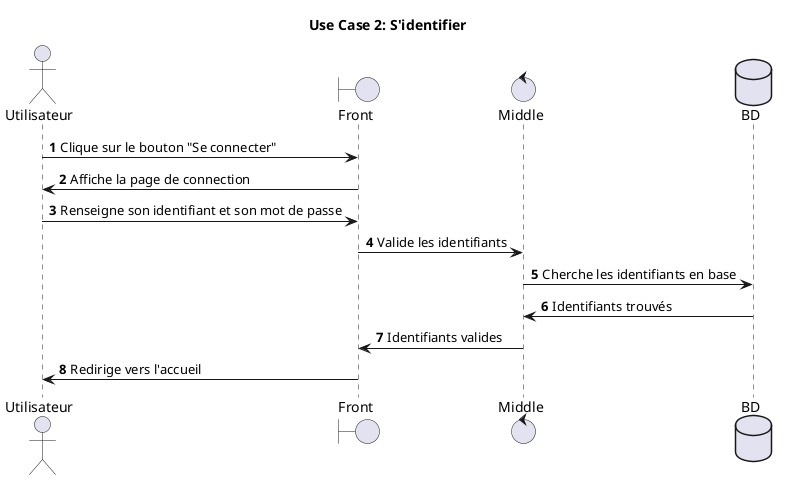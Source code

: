 @startuml

title Use Case 2: S'identifier

actor "Utilisateur" as U
boundary "Front" as F
control "Middle" as M
database BD

autonumber
U -> F : Clique sur le bouton "Se connecter"
F -> U : Affiche la page de connection
U -> F : Renseigne son identifiant et son mot de passe
F -> M : Valide les identifiants
M -> BD : Cherche les identifiants en base
BD -> M : Identifiants trouvés
M -> F : Identifiants valides
F -> U : Redirige vers l'accueil

@enduml